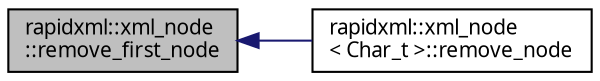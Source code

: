 digraph "rapidxml::xml_node::remove_first_node"
{
 // INTERACTIVE_SVG=YES
  edge [fontname="Verdana",fontsize="10",labelfontname="Verdana",labelfontsize="10"];
  node [fontname="Verdana",fontsize="10",shape=record];
  rankdir="LR";
  Node1 [label="rapidxml::xml_node\l::remove_first_node",height=0.2,width=0.4,color="black", fillcolor="grey75", style="filled", fontcolor="black"];
  Node1 -> Node2 [dir="back",color="midnightblue",fontsize="10",style="solid",fontname="Verdana"];
  Node2 [label="rapidxml::xml_node\l\< Char_t \>::remove_node",height=0.2,width=0.4,color="black", fillcolor="white", style="filled",URL="$a00155.html#a98289923eb9e8889418a9eb0207ea35c",tooltip="Removes specified child from the node. "];
}
